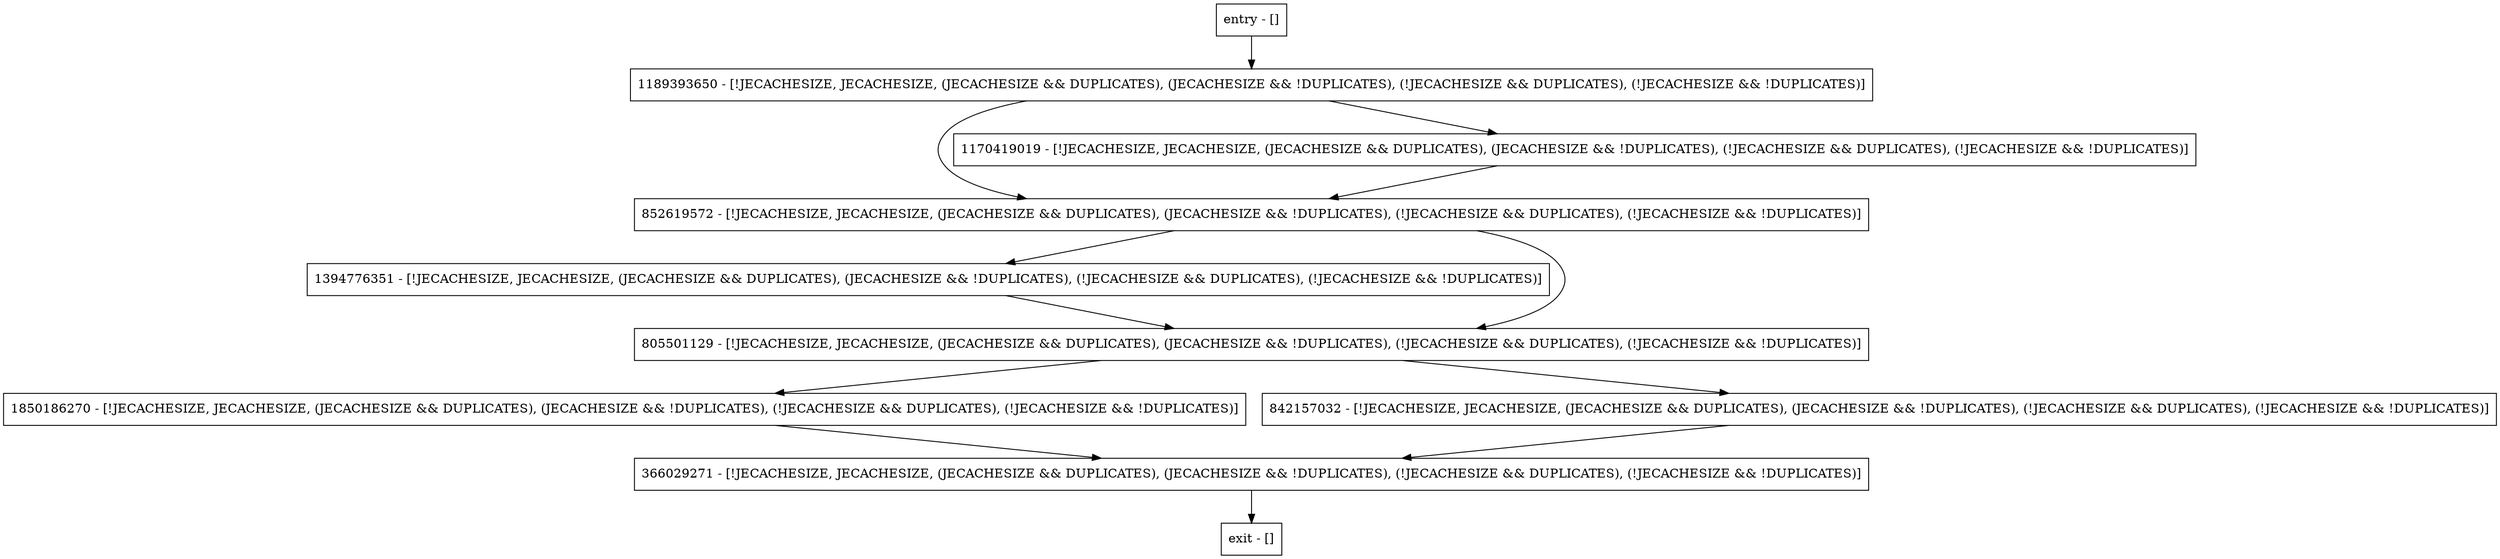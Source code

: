 digraph resetKeyComparator {
node [shape=record];
entry [label="entry - []"];
exit [label="exit - []"];
1850186270 [label="1850186270 - [!JECACHESIZE, JECACHESIZE, (JECACHESIZE && DUPLICATES), (JECACHESIZE && !DUPLICATES), (!JECACHESIZE && DUPLICATES), (!JECACHESIZE && !DUPLICATES)]"];
1394776351 [label="1394776351 - [!JECACHESIZE, JECACHESIZE, (JECACHESIZE && DUPLICATES), (JECACHESIZE && !DUPLICATES), (!JECACHESIZE && DUPLICATES), (!JECACHESIZE && !DUPLICATES)]"];
852619572 [label="852619572 - [!JECACHESIZE, JECACHESIZE, (JECACHESIZE && DUPLICATES), (JECACHESIZE && !DUPLICATES), (!JECACHESIZE && DUPLICATES), (!JECACHESIZE && !DUPLICATES)]"];
805501129 [label="805501129 - [!JECACHESIZE, JECACHESIZE, (JECACHESIZE && DUPLICATES), (JECACHESIZE && !DUPLICATES), (!JECACHESIZE && DUPLICATES), (!JECACHESIZE && !DUPLICATES)]"];
1170419019 [label="1170419019 - [!JECACHESIZE, JECACHESIZE, (JECACHESIZE && DUPLICATES), (JECACHESIZE && !DUPLICATES), (!JECACHESIZE && DUPLICATES), (!JECACHESIZE && !DUPLICATES)]"];
1189393650 [label="1189393650 - [!JECACHESIZE, JECACHESIZE, (JECACHESIZE && DUPLICATES), (JECACHESIZE && !DUPLICATES), (!JECACHESIZE && DUPLICATES), (!JECACHESIZE && !DUPLICATES)]"];
842157032 [label="842157032 - [!JECACHESIZE, JECACHESIZE, (JECACHESIZE && DUPLICATES), (JECACHESIZE && !DUPLICATES), (!JECACHESIZE && DUPLICATES), (!JECACHESIZE && !DUPLICATES)]"];
366029271 [label="366029271 - [!JECACHESIZE, JECACHESIZE, (JECACHESIZE && DUPLICATES), (JECACHESIZE && !DUPLICATES), (!JECACHESIZE && DUPLICATES), (!JECACHESIZE && !DUPLICATES)]"];
entry;
exit;
entry -> 1189393650;
1850186270 -> 366029271;
1394776351 -> 805501129;
852619572 -> 1394776351;
852619572 -> 805501129;
805501129 -> 1850186270;
805501129 -> 842157032;
1170419019 -> 852619572;
1189393650 -> 852619572;
1189393650 -> 1170419019;
842157032 -> 366029271;
366029271 -> exit;
}
